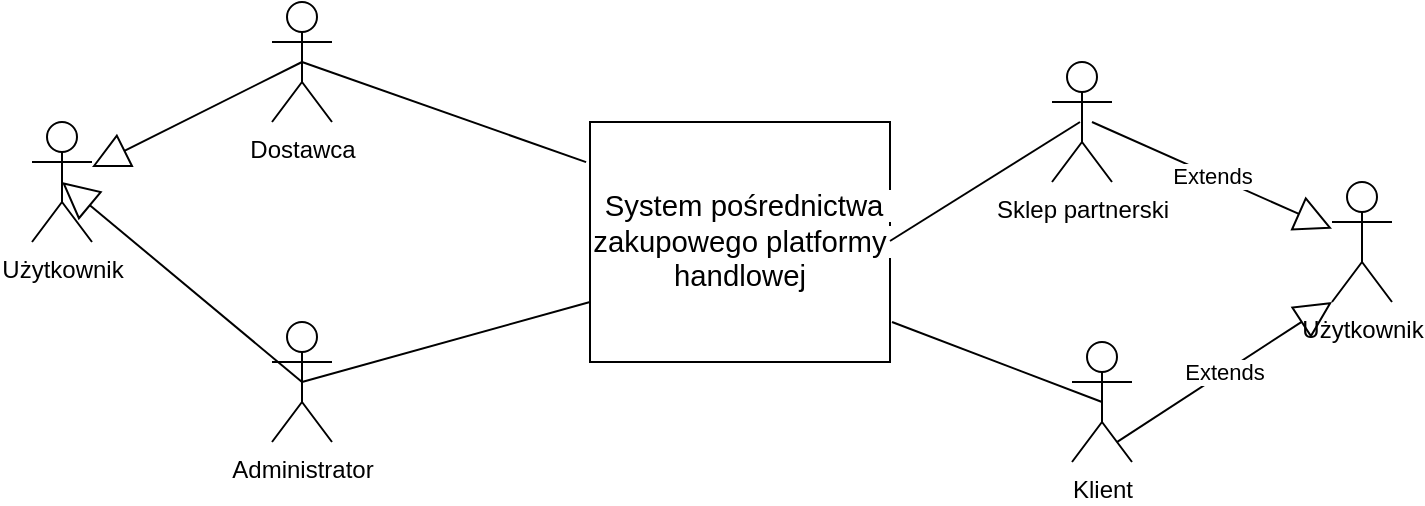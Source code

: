 <mxfile version="24.0.7" type="github">
  <diagram name="Strona-1" id="a5kQo_wBj7EuYgMKon16">
    <mxGraphModel dx="1117" dy="540" grid="1" gridSize="10" guides="1" tooltips="1" connect="1" arrows="1" fold="1" page="1" pageScale="1" pageWidth="827" pageHeight="1169" math="0" shadow="0">
      <root>
        <mxCell id="0" />
        <mxCell id="1" parent="0" />
        <mxCell id="TodrPXdrXV3LAKytXEL5-1" value="&lt;span style=&quot;-webkit-user-drag: none; -webkit-tap-highlight-color: transparent; margin: 0px; padding: 0px; user-select: text; font-family: Calibri, Calibri_EmbeddedFont, Calibri_MSFontService, sans-serif; font-size: 14.667px; font-variant-ligatures: none; text-align: left; white-space-collapse: preserve; background-color: rgb(255, 255, 255);&quot; class=&quot;NormalTextRun SCXW131485876 BCX0&quot;&gt; System&lt;/span&gt;&lt;span style=&quot;-webkit-user-drag: none; -webkit-tap-highlight-color: transparent; margin: 0px; padding: 0px; user-select: text; font-family: Calibri, Calibri_EmbeddedFont, Calibri_MSFontService, sans-serif; font-size: 14.667px; font-variant-ligatures: none; text-align: left; white-space-collapse: preserve; background-color: rgb(255, 255, 255);&quot; class=&quot;NormalTextRun SCXW131485876 BCX0&quot;&gt; pośrednictwa zakupowego&lt;/span&gt;&lt;span style=&quot;-webkit-user-drag: none; -webkit-tap-highlight-color: transparent; margin: 0px; padding: 0px; user-select: text; font-family: Calibri, Calibri_EmbeddedFont, Calibri_MSFontService, sans-serif; font-size: 14.667px; font-variant-ligatures: none; text-align: left; white-space-collapse: preserve; background-color: rgb(255, 255, 255);&quot; class=&quot;NormalTextRun SCXW131485876 BCX0&quot;&gt; platformy handlowej&lt;/span&gt;" style="rounded=0;whiteSpace=wrap;html=1;" parent="1" vertex="1">
          <mxGeometry x="339" y="320" width="150" height="120" as="geometry" />
        </mxCell>
        <mxCell id="qRvy4Rh8V-49eXm2t0Ph-1" value="Sklep partnerski" style="shape=umlActor;verticalLabelPosition=bottom;verticalAlign=top;html=1;outlineConnect=0;" parent="1" vertex="1">
          <mxGeometry x="570" y="290" width="30" height="60" as="geometry" />
        </mxCell>
        <mxCell id="qRvy4Rh8V-49eXm2t0Ph-2" value="" style="endArrow=none;html=1;rounded=0;entryX=0.5;entryY=0.5;entryDx=0;entryDy=0;entryPerimeter=0;" parent="1" edge="1">
          <mxGeometry width="50" height="50" relative="1" as="geometry">
            <mxPoint x="489" y="379.5" as="sourcePoint" />
            <mxPoint x="584" y="320" as="targetPoint" />
          </mxGeometry>
        </mxCell>
        <mxCell id="EvXS0OfCv58wNZCV0QsM-1" value="Dostawca" style="shape=umlActor;verticalLabelPosition=bottom;verticalAlign=top;html=1;outlineConnect=0;" vertex="1" parent="1">
          <mxGeometry x="180" y="260" width="30" height="60" as="geometry" />
        </mxCell>
        <mxCell id="qRvy4Rh8V-49eXm2t0Ph-3" value="Extends" style="endArrow=block;endSize=16;endFill=0;html=1;rounded=0;" edge="1" parent="1" target="qRvy4Rh8V-49eXm2t0Ph-4">
          <mxGeometry width="160" relative="1" as="geometry">
            <mxPoint x="590" y="320" as="sourcePoint" />
            <mxPoint x="660" y="350" as="targetPoint" />
          </mxGeometry>
        </mxCell>
        <mxCell id="EvXS0OfCv58wNZCV0QsM-5" value="Administrator" style="shape=umlActor;verticalLabelPosition=bottom;verticalAlign=top;html=1;outlineConnect=0;" vertex="1" parent="1">
          <mxGeometry x="180" y="420" width="30" height="60" as="geometry" />
        </mxCell>
        <mxCell id="qRvy4Rh8V-49eXm2t0Ph-4" value="Użytkownik" style="shape=umlActor;verticalLabelPosition=bottom;verticalAlign=top;html=1;" vertex="1" parent="1">
          <mxGeometry x="710" y="350" width="30" height="60" as="geometry" />
        </mxCell>
        <mxCell id="EvXS0OfCv58wNZCV0QsM-7" value="" style="endArrow=none;html=1;rounded=0;exitX=0.5;exitY=0.5;exitDx=0;exitDy=0;exitPerimeter=0;entryX=-0.013;entryY=0.167;entryDx=0;entryDy=0;entryPerimeter=0;" edge="1" parent="1" source="EvXS0OfCv58wNZCV0QsM-1" target="TodrPXdrXV3LAKytXEL5-1">
          <mxGeometry width="50" height="50" relative="1" as="geometry">
            <mxPoint x="390" y="430" as="sourcePoint" />
            <mxPoint x="440" y="380" as="targetPoint" />
          </mxGeometry>
        </mxCell>
        <mxCell id="qRvy4Rh8V-49eXm2t0Ph-5" value="Klient" style="shape=umlActor;verticalLabelPosition=bottom;verticalAlign=top;html=1;" vertex="1" parent="1">
          <mxGeometry x="580" y="430" width="30" height="60" as="geometry" />
        </mxCell>
        <mxCell id="EvXS0OfCv58wNZCV0QsM-8" value="" style="endArrow=none;html=1;rounded=0;exitX=0.5;exitY=0.5;exitDx=0;exitDy=0;exitPerimeter=0;entryX=0;entryY=0.75;entryDx=0;entryDy=0;" edge="1" parent="1" source="EvXS0OfCv58wNZCV0QsM-5" target="TodrPXdrXV3LAKytXEL5-1">
          <mxGeometry width="50" height="50" relative="1" as="geometry">
            <mxPoint x="390" y="430" as="sourcePoint" />
            <mxPoint x="440" y="380" as="targetPoint" />
          </mxGeometry>
        </mxCell>
        <mxCell id="qRvy4Rh8V-49eXm2t0Ph-13" value="" style="endArrow=none;html=1;rounded=0;entryX=0.5;entryY=0.5;entryDx=0;entryDy=0;entryPerimeter=0;" edge="1" parent="1" target="qRvy4Rh8V-49eXm2t0Ph-5">
          <mxGeometry width="50" height="50" relative="1" as="geometry">
            <mxPoint x="490" y="420" as="sourcePoint" />
            <mxPoint x="520" y="450" as="targetPoint" />
          </mxGeometry>
        </mxCell>
        <mxCell id="EvXS0OfCv58wNZCV0QsM-9" value="Użytkownik" style="shape=umlActor;verticalLabelPosition=bottom;verticalAlign=top;html=1;outlineConnect=0;" vertex="1" parent="1">
          <mxGeometry x="60" y="320" width="30" height="60" as="geometry" />
        </mxCell>
        <mxCell id="qRvy4Rh8V-49eXm2t0Ph-14" value="Extends" style="endArrow=block;endSize=16;endFill=0;html=1;rounded=0;entryX=0;entryY=1;entryDx=0;entryDy=0;entryPerimeter=0;exitX=0.748;exitY=0.835;exitDx=0;exitDy=0;exitPerimeter=0;" edge="1" parent="1" source="qRvy4Rh8V-49eXm2t0Ph-5" target="qRvy4Rh8V-49eXm2t0Ph-4">
          <mxGeometry width="160" relative="1" as="geometry">
            <mxPoint x="640" y="490" as="sourcePoint" />
            <mxPoint x="760" y="543" as="targetPoint" />
          </mxGeometry>
        </mxCell>
        <mxCell id="EvXS0OfCv58wNZCV0QsM-15" value="" style="endArrow=block;endSize=16;endFill=0;html=1;rounded=0;exitX=0.5;exitY=0.5;exitDx=0;exitDy=0;exitPerimeter=0;entryX=0.5;entryY=0.5;entryDx=0;entryDy=0;entryPerimeter=0;" edge="1" parent="1" source="EvXS0OfCv58wNZCV0QsM-5" target="EvXS0OfCv58wNZCV0QsM-9">
          <mxGeometry width="160" relative="1" as="geometry">
            <mxPoint x="230" y="390" as="sourcePoint" />
            <mxPoint x="390" y="390" as="targetPoint" />
          </mxGeometry>
        </mxCell>
        <mxCell id="EvXS0OfCv58wNZCV0QsM-16" value="" style="endArrow=block;endSize=16;endFill=0;html=1;rounded=0;exitX=0.5;exitY=0.5;exitDx=0;exitDy=0;exitPerimeter=0;" edge="1" parent="1" source="EvXS0OfCv58wNZCV0QsM-1" target="EvXS0OfCv58wNZCV0QsM-9">
          <mxGeometry width="160" relative="1" as="geometry">
            <mxPoint x="230" y="390" as="sourcePoint" />
            <mxPoint x="390" y="390" as="targetPoint" />
          </mxGeometry>
        </mxCell>
      </root>
    </mxGraphModel>
  </diagram>
</mxfile>
